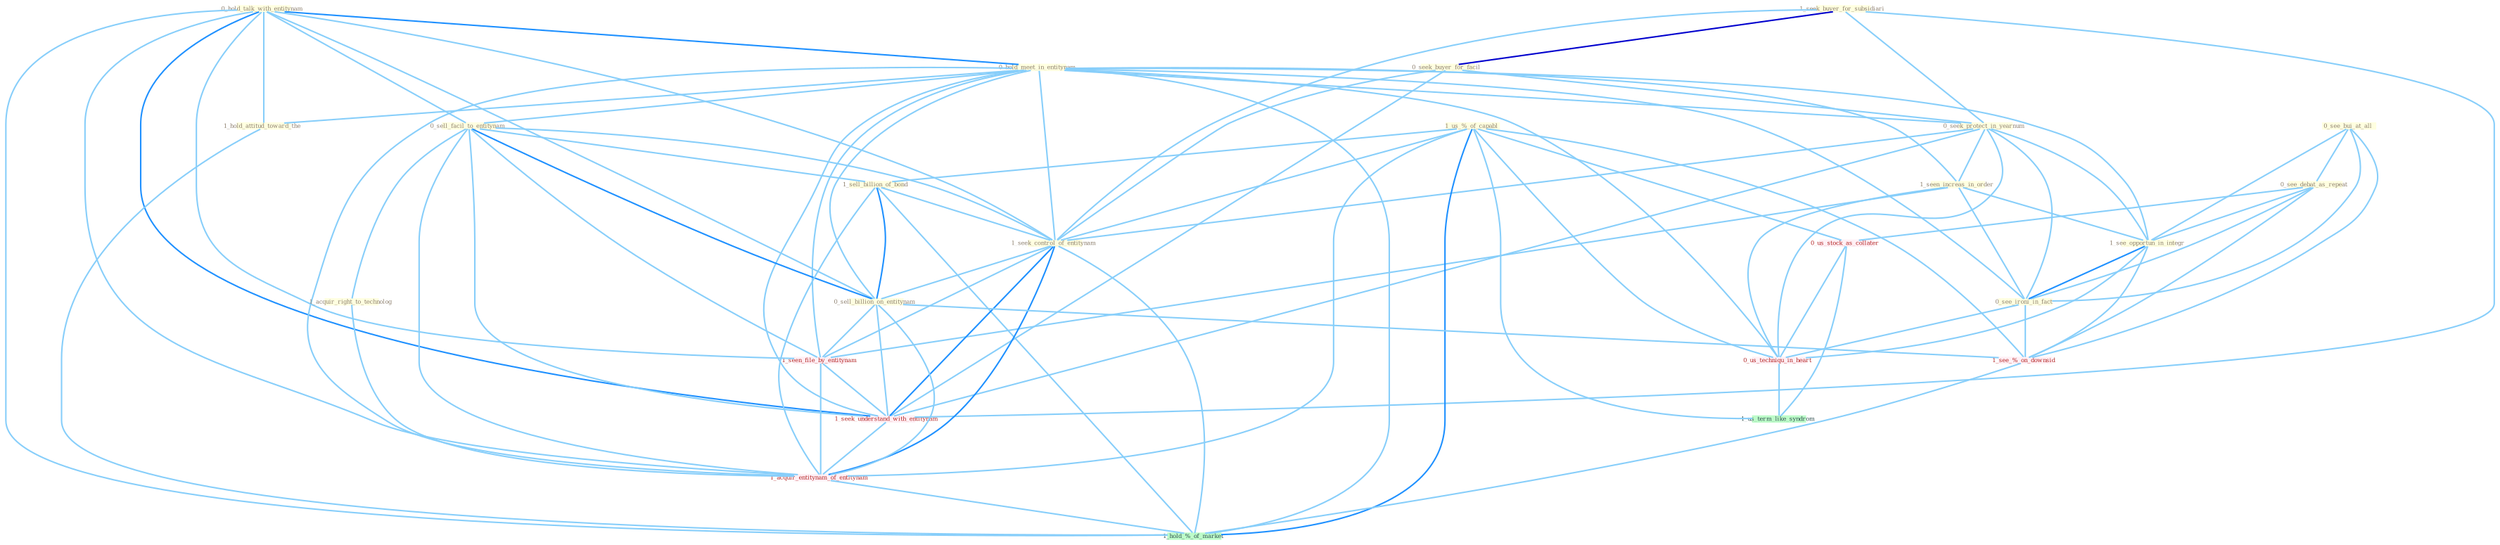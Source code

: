 Graph G{ 
    node
    [shape=polygon,style=filled,width=.5,height=.06,color="#BDFCC9",fixedsize=true,fontsize=4,
    fontcolor="#2f4f4f"];
    {node
    [color="#ffffe0", fontcolor="#8b7d6b"] "0_hold_talk_with_entitynam " "1_seek_buyer_for_subsidiari " "0_seek_buyer_for_facil " "0_hold_meet_in_entitynam " "0_seek_protect_in_yearnum " "1_seen_increas_in_order " "0_sell_facil_to_entitynam " "0_see_bui_at_all " "1_us_%_of_capabl " "1_hold_attitud_toward_the " "1_acquir_right_to_technolog " "1_sell_billion_of_bond " "1_seek_control_of_entitynam " "0_see_debat_as_repeat " "1_see_opportun_in_integr " "0_sell_billion_on_entitynam " "0_see_ironi_in_fact "}
{node [color="#fff0f5", fontcolor="#b22222"] "1_seen_file_by_entitynam " "0_us_stock_as_collater " "1_seek_understand_with_entitynam " "1_acquir_entitynam_of_entitynam " "0_us_techniqu_in_heart " "1_see_%_on_downsid "}
edge [color="#B0E2FF"];

	"0_hold_talk_with_entitynam " -- "0_hold_meet_in_entitynam " [w="2", color="#1e90ff" , len=0.8];
	"0_hold_talk_with_entitynam " -- "0_sell_facil_to_entitynam " [w="1", color="#87cefa" ];
	"0_hold_talk_with_entitynam " -- "1_hold_attitud_toward_the " [w="1", color="#87cefa" ];
	"0_hold_talk_with_entitynam " -- "1_seek_control_of_entitynam " [w="1", color="#87cefa" ];
	"0_hold_talk_with_entitynam " -- "0_sell_billion_on_entitynam " [w="1", color="#87cefa" ];
	"0_hold_talk_with_entitynam " -- "1_seen_file_by_entitynam " [w="1", color="#87cefa" ];
	"0_hold_talk_with_entitynam " -- "1_seek_understand_with_entitynam " [w="2", color="#1e90ff" , len=0.8];
	"0_hold_talk_with_entitynam " -- "1_acquir_entitynam_of_entitynam " [w="1", color="#87cefa" ];
	"0_hold_talk_with_entitynam " -- "1_hold_%_of_market " [w="1", color="#87cefa" ];
	"1_seek_buyer_for_subsidiari " -- "0_seek_buyer_for_facil " [w="3", color="#0000cd" , len=0.6];
	"1_seek_buyer_for_subsidiari " -- "0_seek_protect_in_yearnum " [w="1", color="#87cefa" ];
	"1_seek_buyer_for_subsidiari " -- "1_seek_control_of_entitynam " [w="1", color="#87cefa" ];
	"1_seek_buyer_for_subsidiari " -- "1_seek_understand_with_entitynam " [w="1", color="#87cefa" ];
	"0_seek_buyer_for_facil " -- "0_seek_protect_in_yearnum " [w="1", color="#87cefa" ];
	"0_seek_buyer_for_facil " -- "1_seek_control_of_entitynam " [w="1", color="#87cefa" ];
	"0_seek_buyer_for_facil " -- "1_seek_understand_with_entitynam " [w="1", color="#87cefa" ];
	"0_hold_meet_in_entitynam " -- "0_seek_protect_in_yearnum " [w="1", color="#87cefa" ];
	"0_hold_meet_in_entitynam " -- "1_seen_increas_in_order " [w="1", color="#87cefa" ];
	"0_hold_meet_in_entitynam " -- "0_sell_facil_to_entitynam " [w="1", color="#87cefa" ];
	"0_hold_meet_in_entitynam " -- "1_hold_attitud_toward_the " [w="1", color="#87cefa" ];
	"0_hold_meet_in_entitynam " -- "1_seek_control_of_entitynam " [w="1", color="#87cefa" ];
	"0_hold_meet_in_entitynam " -- "1_see_opportun_in_integr " [w="1", color="#87cefa" ];
	"0_hold_meet_in_entitynam " -- "0_sell_billion_on_entitynam " [w="1", color="#87cefa" ];
	"0_hold_meet_in_entitynam " -- "0_see_ironi_in_fact " [w="1", color="#87cefa" ];
	"0_hold_meet_in_entitynam " -- "1_seen_file_by_entitynam " [w="1", color="#87cefa" ];
	"0_hold_meet_in_entitynam " -- "1_seek_understand_with_entitynam " [w="1", color="#87cefa" ];
	"0_hold_meet_in_entitynam " -- "1_acquir_entitynam_of_entitynam " [w="1", color="#87cefa" ];
	"0_hold_meet_in_entitynam " -- "0_us_techniqu_in_heart " [w="1", color="#87cefa" ];
	"0_hold_meet_in_entitynam " -- "1_hold_%_of_market " [w="1", color="#87cefa" ];
	"0_seek_protect_in_yearnum " -- "1_seen_increas_in_order " [w="1", color="#87cefa" ];
	"0_seek_protect_in_yearnum " -- "1_seek_control_of_entitynam " [w="1", color="#87cefa" ];
	"0_seek_protect_in_yearnum " -- "1_see_opportun_in_integr " [w="1", color="#87cefa" ];
	"0_seek_protect_in_yearnum " -- "0_see_ironi_in_fact " [w="1", color="#87cefa" ];
	"0_seek_protect_in_yearnum " -- "1_seek_understand_with_entitynam " [w="1", color="#87cefa" ];
	"0_seek_protect_in_yearnum " -- "0_us_techniqu_in_heart " [w="1", color="#87cefa" ];
	"1_seen_increas_in_order " -- "1_see_opportun_in_integr " [w="1", color="#87cefa" ];
	"1_seen_increas_in_order " -- "0_see_ironi_in_fact " [w="1", color="#87cefa" ];
	"1_seen_increas_in_order " -- "1_seen_file_by_entitynam " [w="1", color="#87cefa" ];
	"1_seen_increas_in_order " -- "0_us_techniqu_in_heart " [w="1", color="#87cefa" ];
	"0_sell_facil_to_entitynam " -- "1_acquir_right_to_technolog " [w="1", color="#87cefa" ];
	"0_sell_facil_to_entitynam " -- "1_sell_billion_of_bond " [w="1", color="#87cefa" ];
	"0_sell_facil_to_entitynam " -- "1_seek_control_of_entitynam " [w="1", color="#87cefa" ];
	"0_sell_facil_to_entitynam " -- "0_sell_billion_on_entitynam " [w="2", color="#1e90ff" , len=0.8];
	"0_sell_facil_to_entitynam " -- "1_seen_file_by_entitynam " [w="1", color="#87cefa" ];
	"0_sell_facil_to_entitynam " -- "1_seek_understand_with_entitynam " [w="1", color="#87cefa" ];
	"0_sell_facil_to_entitynam " -- "1_acquir_entitynam_of_entitynam " [w="1", color="#87cefa" ];
	"0_see_bui_at_all " -- "0_see_debat_as_repeat " [w="1", color="#87cefa" ];
	"0_see_bui_at_all " -- "1_see_opportun_in_integr " [w="1", color="#87cefa" ];
	"0_see_bui_at_all " -- "0_see_ironi_in_fact " [w="1", color="#87cefa" ];
	"0_see_bui_at_all " -- "1_see_%_on_downsid " [w="1", color="#87cefa" ];
	"1_us_%_of_capabl " -- "1_sell_billion_of_bond " [w="1", color="#87cefa" ];
	"1_us_%_of_capabl " -- "1_seek_control_of_entitynam " [w="1", color="#87cefa" ];
	"1_us_%_of_capabl " -- "0_us_stock_as_collater " [w="1", color="#87cefa" ];
	"1_us_%_of_capabl " -- "1_acquir_entitynam_of_entitynam " [w="1", color="#87cefa" ];
	"1_us_%_of_capabl " -- "0_us_techniqu_in_heart " [w="1", color="#87cefa" ];
	"1_us_%_of_capabl " -- "1_see_%_on_downsid " [w="1", color="#87cefa" ];
	"1_us_%_of_capabl " -- "1_us_term_like_syndrom " [w="1", color="#87cefa" ];
	"1_us_%_of_capabl " -- "1_hold_%_of_market " [w="2", color="#1e90ff" , len=0.8];
	"1_hold_attitud_toward_the " -- "1_hold_%_of_market " [w="1", color="#87cefa" ];
	"1_acquir_right_to_technolog " -- "1_acquir_entitynam_of_entitynam " [w="1", color="#87cefa" ];
	"1_sell_billion_of_bond " -- "1_seek_control_of_entitynam " [w="1", color="#87cefa" ];
	"1_sell_billion_of_bond " -- "0_sell_billion_on_entitynam " [w="2", color="#1e90ff" , len=0.8];
	"1_sell_billion_of_bond " -- "1_acquir_entitynam_of_entitynam " [w="1", color="#87cefa" ];
	"1_sell_billion_of_bond " -- "1_hold_%_of_market " [w="1", color="#87cefa" ];
	"1_seek_control_of_entitynam " -- "0_sell_billion_on_entitynam " [w="1", color="#87cefa" ];
	"1_seek_control_of_entitynam " -- "1_seen_file_by_entitynam " [w="1", color="#87cefa" ];
	"1_seek_control_of_entitynam " -- "1_seek_understand_with_entitynam " [w="2", color="#1e90ff" , len=0.8];
	"1_seek_control_of_entitynam " -- "1_acquir_entitynam_of_entitynam " [w="2", color="#1e90ff" , len=0.8];
	"1_seek_control_of_entitynam " -- "1_hold_%_of_market " [w="1", color="#87cefa" ];
	"0_see_debat_as_repeat " -- "1_see_opportun_in_integr " [w="1", color="#87cefa" ];
	"0_see_debat_as_repeat " -- "0_see_ironi_in_fact " [w="1", color="#87cefa" ];
	"0_see_debat_as_repeat " -- "0_us_stock_as_collater " [w="1", color="#87cefa" ];
	"0_see_debat_as_repeat " -- "1_see_%_on_downsid " [w="1", color="#87cefa" ];
	"1_see_opportun_in_integr " -- "0_see_ironi_in_fact " [w="2", color="#1e90ff" , len=0.8];
	"1_see_opportun_in_integr " -- "0_us_techniqu_in_heart " [w="1", color="#87cefa" ];
	"1_see_opportun_in_integr " -- "1_see_%_on_downsid " [w="1", color="#87cefa" ];
	"0_sell_billion_on_entitynam " -- "1_seen_file_by_entitynam " [w="1", color="#87cefa" ];
	"0_sell_billion_on_entitynam " -- "1_seek_understand_with_entitynam " [w="1", color="#87cefa" ];
	"0_sell_billion_on_entitynam " -- "1_acquir_entitynam_of_entitynam " [w="1", color="#87cefa" ];
	"0_sell_billion_on_entitynam " -- "1_see_%_on_downsid " [w="1", color="#87cefa" ];
	"0_see_ironi_in_fact " -- "0_us_techniqu_in_heart " [w="1", color="#87cefa" ];
	"0_see_ironi_in_fact " -- "1_see_%_on_downsid " [w="1", color="#87cefa" ];
	"1_seen_file_by_entitynam " -- "1_seek_understand_with_entitynam " [w="1", color="#87cefa" ];
	"1_seen_file_by_entitynam " -- "1_acquir_entitynam_of_entitynam " [w="1", color="#87cefa" ];
	"0_us_stock_as_collater " -- "0_us_techniqu_in_heart " [w="1", color="#87cefa" ];
	"0_us_stock_as_collater " -- "1_us_term_like_syndrom " [w="1", color="#87cefa" ];
	"1_seek_understand_with_entitynam " -- "1_acquir_entitynam_of_entitynam " [w="1", color="#87cefa" ];
	"1_acquir_entitynam_of_entitynam " -- "1_hold_%_of_market " [w="1", color="#87cefa" ];
	"0_us_techniqu_in_heart " -- "1_us_term_like_syndrom " [w="1", color="#87cefa" ];
	"1_see_%_on_downsid " -- "1_hold_%_of_market " [w="1", color="#87cefa" ];
}